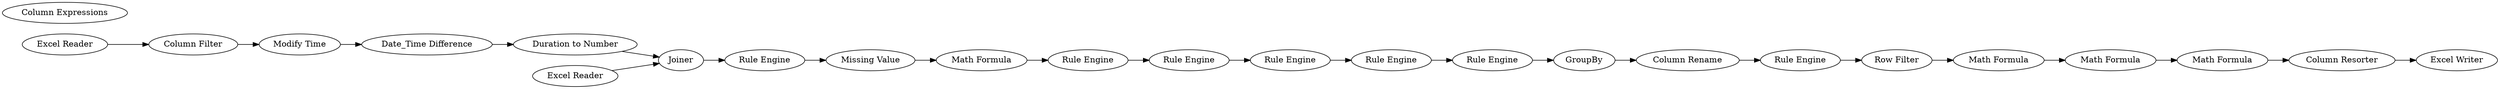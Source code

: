 digraph {
	1 [label="Excel Reader"]
	2 [label="Excel Reader"]
	3 [label=Joiner]
	4 [label=GroupBy]
	22 [label="Rule Engine"]
	192 [label="Missing Value"]
	217 [label="Math Formula"]
	218 [label="Rule Engine"]
	219 [label="Rule Engine"]
	220 [label="Rule Engine"]
	221 [label="Column Rename"]
	222 [label="Rule Engine"]
	223 [label="Row Filter"]
	224 [label="Math Formula"]
	225 [label="Math Formula"]
	226 [label="Math Formula"]
	227 [label="Column Resorter"]
	228 [label="Excel Writer"]
	372 [label="Column Filter"]
	443 [label="Column Expressions"]
	450 [label="Date_Time Difference"]
	451 [label="Duration to Number"]
	452 [label="Modify Time"]
	453 [label="Rule Engine"]
	454 [label="Rule Engine"]
	1 -> 372
	2 -> 3
	3 -> 22
	4 -> 221
	22 -> 192
	192 -> 217
	217 -> 218
	218 -> 453
	219 -> 220
	220 -> 4
	221 -> 222
	222 -> 223
	223 -> 224
	224 -> 225
	225 -> 226
	226 -> 227
	227 -> 228
	372 -> 452
	450 -> 451
	451 -> 3
	452 -> 450
	453 -> 454
	454 -> 219
	rankdir=LR
}

